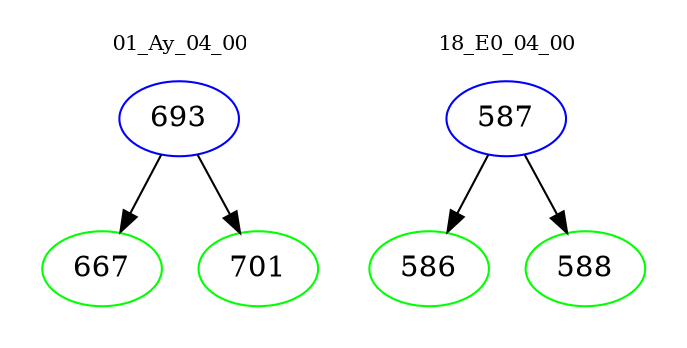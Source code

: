 digraph{
subgraph cluster_0 {
color = white
label = "01_Ay_04_00";
fontsize=10;
T0_693 [label="693", color="blue"]
T0_693 -> T0_667 [color="black"]
T0_667 [label="667", color="green"]
T0_693 -> T0_701 [color="black"]
T0_701 [label="701", color="green"]
}
subgraph cluster_1 {
color = white
label = "18_E0_04_00";
fontsize=10;
T1_587 [label="587", color="blue"]
T1_587 -> T1_586 [color="black"]
T1_586 [label="586", color="green"]
T1_587 -> T1_588 [color="black"]
T1_588 [label="588", color="green"]
}
}
